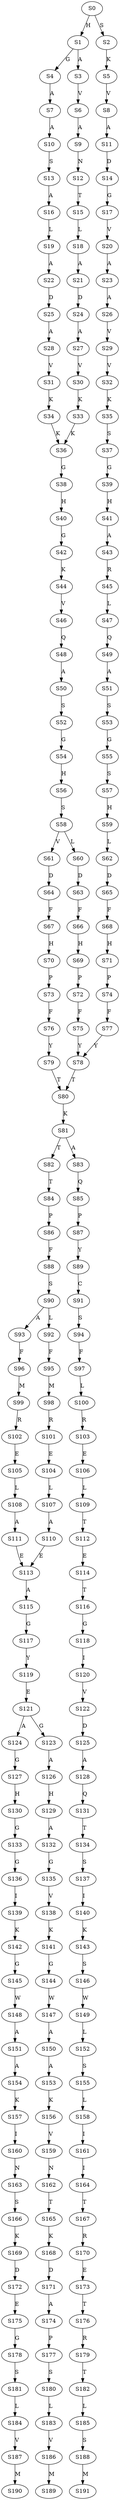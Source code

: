 strict digraph  {
	S0 -> S1 [ label = H ];
	S0 -> S2 [ label = S ];
	S1 -> S3 [ label = A ];
	S1 -> S4 [ label = G ];
	S2 -> S5 [ label = K ];
	S3 -> S6 [ label = V ];
	S4 -> S7 [ label = A ];
	S5 -> S8 [ label = V ];
	S6 -> S9 [ label = A ];
	S7 -> S10 [ label = A ];
	S8 -> S11 [ label = A ];
	S9 -> S12 [ label = N ];
	S10 -> S13 [ label = S ];
	S11 -> S14 [ label = D ];
	S12 -> S15 [ label = T ];
	S13 -> S16 [ label = A ];
	S14 -> S17 [ label = G ];
	S15 -> S18 [ label = L ];
	S16 -> S19 [ label = L ];
	S17 -> S20 [ label = V ];
	S18 -> S21 [ label = A ];
	S19 -> S22 [ label = A ];
	S20 -> S23 [ label = A ];
	S21 -> S24 [ label = D ];
	S22 -> S25 [ label = D ];
	S23 -> S26 [ label = A ];
	S24 -> S27 [ label = A ];
	S25 -> S28 [ label = A ];
	S26 -> S29 [ label = V ];
	S27 -> S30 [ label = V ];
	S28 -> S31 [ label = V ];
	S29 -> S32 [ label = V ];
	S30 -> S33 [ label = K ];
	S31 -> S34 [ label = K ];
	S32 -> S35 [ label = K ];
	S33 -> S36 [ label = K ];
	S34 -> S36 [ label = K ];
	S35 -> S37 [ label = S ];
	S36 -> S38 [ label = G ];
	S37 -> S39 [ label = G ];
	S38 -> S40 [ label = H ];
	S39 -> S41 [ label = H ];
	S40 -> S42 [ label = G ];
	S41 -> S43 [ label = A ];
	S42 -> S44 [ label = K ];
	S43 -> S45 [ label = R ];
	S44 -> S46 [ label = V ];
	S45 -> S47 [ label = L ];
	S46 -> S48 [ label = Q ];
	S47 -> S49 [ label = Q ];
	S48 -> S50 [ label = A ];
	S49 -> S51 [ label = A ];
	S50 -> S52 [ label = S ];
	S51 -> S53 [ label = S ];
	S52 -> S54 [ label = G ];
	S53 -> S55 [ label = G ];
	S54 -> S56 [ label = H ];
	S55 -> S57 [ label = S ];
	S56 -> S58 [ label = S ];
	S57 -> S59 [ label = H ];
	S58 -> S60 [ label = L ];
	S58 -> S61 [ label = V ];
	S59 -> S62 [ label = L ];
	S60 -> S63 [ label = D ];
	S61 -> S64 [ label = D ];
	S62 -> S65 [ label = D ];
	S63 -> S66 [ label = F ];
	S64 -> S67 [ label = F ];
	S65 -> S68 [ label = F ];
	S66 -> S69 [ label = H ];
	S67 -> S70 [ label = H ];
	S68 -> S71 [ label = H ];
	S69 -> S72 [ label = P ];
	S70 -> S73 [ label = P ];
	S71 -> S74 [ label = P ];
	S72 -> S75 [ label = F ];
	S73 -> S76 [ label = F ];
	S74 -> S77 [ label = F ];
	S75 -> S78 [ label = Y ];
	S76 -> S79 [ label = Y ];
	S77 -> S78 [ label = Y ];
	S78 -> S80 [ label = T ];
	S79 -> S80 [ label = T ];
	S80 -> S81 [ label = K ];
	S81 -> S82 [ label = T ];
	S81 -> S83 [ label = A ];
	S82 -> S84 [ label = T ];
	S83 -> S85 [ label = Q ];
	S84 -> S86 [ label = P ];
	S85 -> S87 [ label = P ];
	S86 -> S88 [ label = F ];
	S87 -> S89 [ label = Y ];
	S88 -> S90 [ label = S ];
	S89 -> S91 [ label = C ];
	S90 -> S92 [ label = L ];
	S90 -> S93 [ label = A ];
	S91 -> S94 [ label = S ];
	S92 -> S95 [ label = F ];
	S93 -> S96 [ label = F ];
	S94 -> S97 [ label = F ];
	S95 -> S98 [ label = M ];
	S96 -> S99 [ label = M ];
	S97 -> S100 [ label = L ];
	S98 -> S101 [ label = R ];
	S99 -> S102 [ label = R ];
	S100 -> S103 [ label = R ];
	S101 -> S104 [ label = E ];
	S102 -> S105 [ label = E ];
	S103 -> S106 [ label = E ];
	S104 -> S107 [ label = L ];
	S105 -> S108 [ label = L ];
	S106 -> S109 [ label = L ];
	S107 -> S110 [ label = A ];
	S108 -> S111 [ label = A ];
	S109 -> S112 [ label = T ];
	S110 -> S113 [ label = E ];
	S111 -> S113 [ label = E ];
	S112 -> S114 [ label = E ];
	S113 -> S115 [ label = A ];
	S114 -> S116 [ label = T ];
	S115 -> S117 [ label = G ];
	S116 -> S118 [ label = G ];
	S117 -> S119 [ label = Y ];
	S118 -> S120 [ label = I ];
	S119 -> S121 [ label = E ];
	S120 -> S122 [ label = V ];
	S121 -> S123 [ label = G ];
	S121 -> S124 [ label = A ];
	S122 -> S125 [ label = D ];
	S123 -> S126 [ label = A ];
	S124 -> S127 [ label = G ];
	S125 -> S128 [ label = A ];
	S126 -> S129 [ label = H ];
	S127 -> S130 [ label = H ];
	S128 -> S131 [ label = Q ];
	S129 -> S132 [ label = A ];
	S130 -> S133 [ label = G ];
	S131 -> S134 [ label = T ];
	S132 -> S135 [ label = G ];
	S133 -> S136 [ label = G ];
	S134 -> S137 [ label = S ];
	S135 -> S138 [ label = V ];
	S136 -> S139 [ label = I ];
	S137 -> S140 [ label = I ];
	S138 -> S141 [ label = K ];
	S139 -> S142 [ label = K ];
	S140 -> S143 [ label = K ];
	S141 -> S144 [ label = G ];
	S142 -> S145 [ label = G ];
	S143 -> S146 [ label = S ];
	S144 -> S147 [ label = W ];
	S145 -> S148 [ label = W ];
	S146 -> S149 [ label = W ];
	S147 -> S150 [ label = A ];
	S148 -> S151 [ label = A ];
	S149 -> S152 [ label = L ];
	S150 -> S153 [ label = A ];
	S151 -> S154 [ label = A ];
	S152 -> S155 [ label = S ];
	S153 -> S156 [ label = K ];
	S154 -> S157 [ label = K ];
	S155 -> S158 [ label = L ];
	S156 -> S159 [ label = V ];
	S157 -> S160 [ label = I ];
	S158 -> S161 [ label = I ];
	S159 -> S162 [ label = N ];
	S160 -> S163 [ label = N ];
	S161 -> S164 [ label = I ];
	S162 -> S165 [ label = T ];
	S163 -> S166 [ label = S ];
	S164 -> S167 [ label = T ];
	S165 -> S168 [ label = K ];
	S166 -> S169 [ label = K ];
	S167 -> S170 [ label = R ];
	S168 -> S171 [ label = D ];
	S169 -> S172 [ label = D ];
	S170 -> S173 [ label = E ];
	S171 -> S174 [ label = A ];
	S172 -> S175 [ label = E ];
	S173 -> S176 [ label = T ];
	S174 -> S177 [ label = P ];
	S175 -> S178 [ label = G ];
	S176 -> S179 [ label = R ];
	S177 -> S180 [ label = S ];
	S178 -> S181 [ label = S ];
	S179 -> S182 [ label = T ];
	S180 -> S183 [ label = L ];
	S181 -> S184 [ label = L ];
	S182 -> S185 [ label = L ];
	S183 -> S186 [ label = V ];
	S184 -> S187 [ label = V ];
	S185 -> S188 [ label = S ];
	S186 -> S189 [ label = M ];
	S187 -> S190 [ label = M ];
	S188 -> S191 [ label = M ];
}
